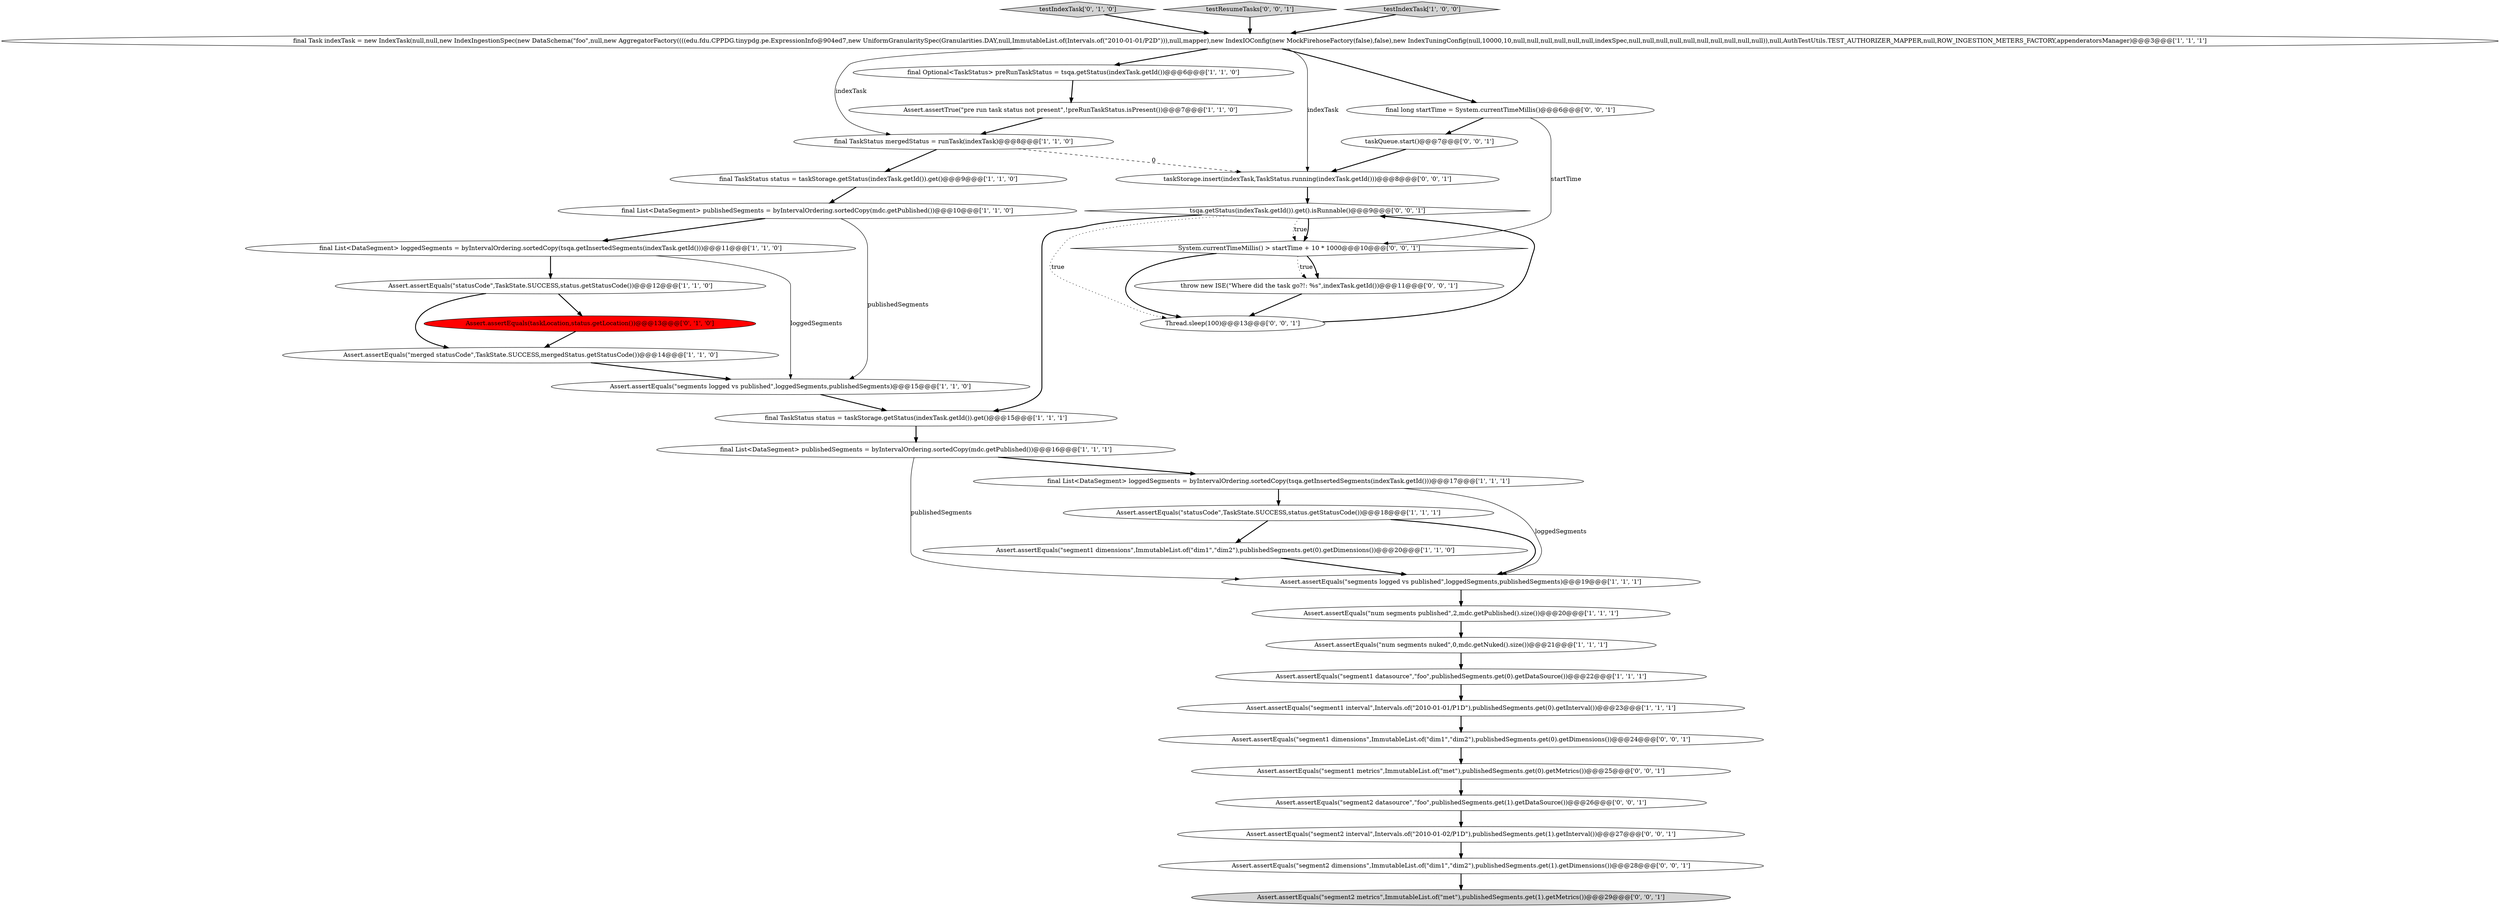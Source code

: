 digraph {
28 [style = filled, label = "Assert.assertEquals(\"segment2 datasource\",\"foo\",publishedSegments.get(1).getDataSource())@@@26@@@['0', '0', '1']", fillcolor = white, shape = ellipse image = "AAA0AAABBB3BBB"];
8 [style = filled, label = "final Optional<TaskStatus> preRunTaskStatus = tsqa.getStatus(indexTask.getId())@@@6@@@['1', '1', '0']", fillcolor = white, shape = ellipse image = "AAA0AAABBB1BBB"];
35 [style = filled, label = "tsqa.getStatus(indexTask.getId()).get().isRunnable()@@@9@@@['0', '0', '1']", fillcolor = white, shape = diamond image = "AAA0AAABBB3BBB"];
12 [style = filled, label = "Assert.assertEquals(\"segment1 interval\",Intervals.of(\"2010-01-01/P1D\"),publishedSegments.get(0).getInterval())@@@23@@@['1', '1', '1']", fillcolor = white, shape = ellipse image = "AAA0AAABBB1BBB"];
31 [style = filled, label = "Assert.assertEquals(\"segment2 metrics\",ImmutableList.of(\"met\"),publishedSegments.get(1).getMetrics())@@@29@@@['0', '0', '1']", fillcolor = lightgray, shape = ellipse image = "AAA0AAABBB3BBB"];
14 [style = filled, label = "Assert.assertEquals(\"segment1 dimensions\",ImmutableList.of(\"dim1\",\"dim2\"),publishedSegments.get(0).getDimensions())@@@20@@@['1', '1', '0']", fillcolor = white, shape = ellipse image = "AAA0AAABBB1BBB"];
7 [style = filled, label = "final List<DataSegment> publishedSegments = byIntervalOrdering.sortedCopy(mdc.getPublished())@@@16@@@['1', '1', '1']", fillcolor = white, shape = ellipse image = "AAA0AAABBB1BBB"];
15 [style = filled, label = "Assert.assertEquals(\"segments logged vs published\",loggedSegments,publishedSegments)@@@19@@@['1', '1', '1']", fillcolor = white, shape = ellipse image = "AAA0AAABBB1BBB"];
26 [style = filled, label = "Assert.assertEquals(\"segment1 metrics\",ImmutableList.of(\"met\"),publishedSegments.get(0).getMetrics())@@@25@@@['0', '0', '1']", fillcolor = white, shape = ellipse image = "AAA0AAABBB3BBB"];
22 [style = filled, label = "Assert.assertEquals(taskLocation,status.getLocation())@@@13@@@['0', '1', '0']", fillcolor = red, shape = ellipse image = "AAA1AAABBB2BBB"];
18 [style = filled, label = "final TaskStatus mergedStatus = runTask(indexTask)@@@8@@@['1', '1', '0']", fillcolor = white, shape = ellipse image = "AAA0AAABBB1BBB"];
11 [style = filled, label = "Assert.assertEquals(\"segments logged vs published\",loggedSegments,publishedSegments)@@@15@@@['1', '1', '0']", fillcolor = white, shape = ellipse image = "AAA0AAABBB1BBB"];
17 [style = filled, label = "final TaskStatus status = taskStorage.getStatus(indexTask.getId()).get()@@@15@@@['1', '1', '1']", fillcolor = white, shape = ellipse image = "AAA0AAABBB1BBB"];
1 [style = filled, label = "Assert.assertEquals(\"merged statusCode\",TaskState.SUCCESS,mergedStatus.getStatusCode())@@@14@@@['1', '1', '0']", fillcolor = white, shape = ellipse image = "AAA0AAABBB1BBB"];
27 [style = filled, label = "final long startTime = System.currentTimeMillis()@@@6@@@['0', '0', '1']", fillcolor = white, shape = ellipse image = "AAA0AAABBB3BBB"];
19 [style = filled, label = "Assert.assertEquals(\"statusCode\",TaskState.SUCCESS,status.getStatusCode())@@@12@@@['1', '1', '0']", fillcolor = white, shape = ellipse image = "AAA0AAABBB1BBB"];
25 [style = filled, label = "Assert.assertEquals(\"segment1 dimensions\",ImmutableList.of(\"dim1\",\"dim2\"),publishedSegments.get(0).getDimensions())@@@24@@@['0', '0', '1']", fillcolor = white, shape = ellipse image = "AAA0AAABBB3BBB"];
4 [style = filled, label = "Assert.assertEquals(\"num segments published\",2,mdc.getPublished().size())@@@20@@@['1', '1', '1']", fillcolor = white, shape = ellipse image = "AAA0AAABBB1BBB"];
29 [style = filled, label = "Thread.sleep(100)@@@13@@@['0', '0', '1']", fillcolor = white, shape = ellipse image = "AAA0AAABBB3BBB"];
21 [style = filled, label = "testIndexTask['0', '1', '0']", fillcolor = lightgray, shape = diamond image = "AAA0AAABBB2BBB"];
2 [style = filled, label = "Assert.assertEquals(\"statusCode\",TaskState.SUCCESS,status.getStatusCode())@@@18@@@['1', '1', '1']", fillcolor = white, shape = ellipse image = "AAA0AAABBB1BBB"];
33 [style = filled, label = "Assert.assertEquals(\"segment2 interval\",Intervals.of(\"2010-01-02/P1D\"),publishedSegments.get(1).getInterval())@@@27@@@['0', '0', '1']", fillcolor = white, shape = ellipse image = "AAA0AAABBB3BBB"];
16 [style = filled, label = "Assert.assertEquals(\"segment1 datasource\",\"foo\",publishedSegments.get(0).getDataSource())@@@22@@@['1', '1', '1']", fillcolor = white, shape = ellipse image = "AAA0AAABBB1BBB"];
24 [style = filled, label = "System.currentTimeMillis() > startTime + 10 * 1000@@@10@@@['0', '0', '1']", fillcolor = white, shape = diamond image = "AAA0AAABBB3BBB"];
6 [style = filled, label = "Assert.assertEquals(\"num segments nuked\",0,mdc.getNuked().size())@@@21@@@['1', '1', '1']", fillcolor = white, shape = ellipse image = "AAA0AAABBB1BBB"];
32 [style = filled, label = "taskStorage.insert(indexTask,TaskStatus.running(indexTask.getId()))@@@8@@@['0', '0', '1']", fillcolor = white, shape = ellipse image = "AAA0AAABBB3BBB"];
20 [style = filled, label = "final TaskStatus status = taskStorage.getStatus(indexTask.getId()).get()@@@9@@@['1', '1', '0']", fillcolor = white, shape = ellipse image = "AAA0AAABBB1BBB"];
36 [style = filled, label = "Assert.assertEquals(\"segment2 dimensions\",ImmutableList.of(\"dim1\",\"dim2\"),publishedSegments.get(1).getDimensions())@@@28@@@['0', '0', '1']", fillcolor = white, shape = ellipse image = "AAA0AAABBB3BBB"];
0 [style = filled, label = "final Task indexTask = new IndexTask(null,null,new IndexIngestionSpec(new DataSchema(\"foo\",null,new AggregatorFactory((((edu.fdu.CPPDG.tinypdg.pe.ExpressionInfo@904ed7,new UniformGranularitySpec(Granularities.DAY,null,ImmutableList.of(Intervals.of(\"2010-01-01/P2D\"))),null,mapper),new IndexIOConfig(new MockFirehoseFactory(false),false),new IndexTuningConfig(null,10000,10,null,null,null,null,null,null,indexSpec,null,null,null,null,null,null,null,null,null,null)),null,AuthTestUtils.TEST_AUTHORIZER_MAPPER,null,ROW_INGESTION_METERS_FACTORY,appenderatorsManager)@@@3@@@['1', '1', '1']", fillcolor = white, shape = ellipse image = "AAA0AAABBB1BBB"];
23 [style = filled, label = "throw new ISE(\"Where did the task go?!: %s\",indexTask.getId())@@@11@@@['0', '0', '1']", fillcolor = white, shape = ellipse image = "AAA0AAABBB3BBB"];
34 [style = filled, label = "testResumeTasks['0', '0', '1']", fillcolor = lightgray, shape = diamond image = "AAA0AAABBB3BBB"];
10 [style = filled, label = "testIndexTask['1', '0', '0']", fillcolor = lightgray, shape = diamond image = "AAA0AAABBB1BBB"];
30 [style = filled, label = "taskQueue.start()@@@7@@@['0', '0', '1']", fillcolor = white, shape = ellipse image = "AAA0AAABBB3BBB"];
13 [style = filled, label = "Assert.assertTrue(\"pre run task status not present\",!preRunTaskStatus.isPresent())@@@7@@@['1', '1', '0']", fillcolor = white, shape = ellipse image = "AAA0AAABBB1BBB"];
3 [style = filled, label = "final List<DataSegment> loggedSegments = byIntervalOrdering.sortedCopy(tsqa.getInsertedSegments(indexTask.getId()))@@@17@@@['1', '1', '1']", fillcolor = white, shape = ellipse image = "AAA0AAABBB1BBB"];
5 [style = filled, label = "final List<DataSegment> publishedSegments = byIntervalOrdering.sortedCopy(mdc.getPublished())@@@10@@@['1', '1', '0']", fillcolor = white, shape = ellipse image = "AAA0AAABBB1BBB"];
9 [style = filled, label = "final List<DataSegment> loggedSegments = byIntervalOrdering.sortedCopy(tsqa.getInsertedSegments(indexTask.getId()))@@@11@@@['1', '1', '0']", fillcolor = white, shape = ellipse image = "AAA0AAABBB1BBB"];
35->29 [style = dotted, label="true"];
32->35 [style = bold, label=""];
0->18 [style = solid, label="indexTask"];
5->9 [style = bold, label=""];
21->0 [style = bold, label=""];
35->24 [style = dotted, label="true"];
4->6 [style = bold, label=""];
0->27 [style = bold, label=""];
27->30 [style = bold, label=""];
36->31 [style = bold, label=""];
30->32 [style = bold, label=""];
24->29 [style = bold, label=""];
8->13 [style = bold, label=""];
34->0 [style = bold, label=""];
7->3 [style = bold, label=""];
9->11 [style = solid, label="loggedSegments"];
1->11 [style = bold, label=""];
20->5 [style = bold, label=""];
35->24 [style = bold, label=""];
17->7 [style = bold, label=""];
23->29 [style = bold, label=""];
18->20 [style = bold, label=""];
19->1 [style = bold, label=""];
0->32 [style = solid, label="indexTask"];
24->23 [style = dotted, label="true"];
28->33 [style = bold, label=""];
3->2 [style = bold, label=""];
6->16 [style = bold, label=""];
12->25 [style = bold, label=""];
33->36 [style = bold, label=""];
10->0 [style = bold, label=""];
2->14 [style = bold, label=""];
2->15 [style = bold, label=""];
15->4 [style = bold, label=""];
0->8 [style = bold, label=""];
35->17 [style = bold, label=""];
25->26 [style = bold, label=""];
27->24 [style = solid, label="startTime"];
9->19 [style = bold, label=""];
7->15 [style = solid, label="publishedSegments"];
11->17 [style = bold, label=""];
14->15 [style = bold, label=""];
5->11 [style = solid, label="publishedSegments"];
22->1 [style = bold, label=""];
29->35 [style = bold, label=""];
26->28 [style = bold, label=""];
3->15 [style = solid, label="loggedSegments"];
19->22 [style = bold, label=""];
16->12 [style = bold, label=""];
13->18 [style = bold, label=""];
18->32 [style = dashed, label="0"];
24->23 [style = bold, label=""];
}
